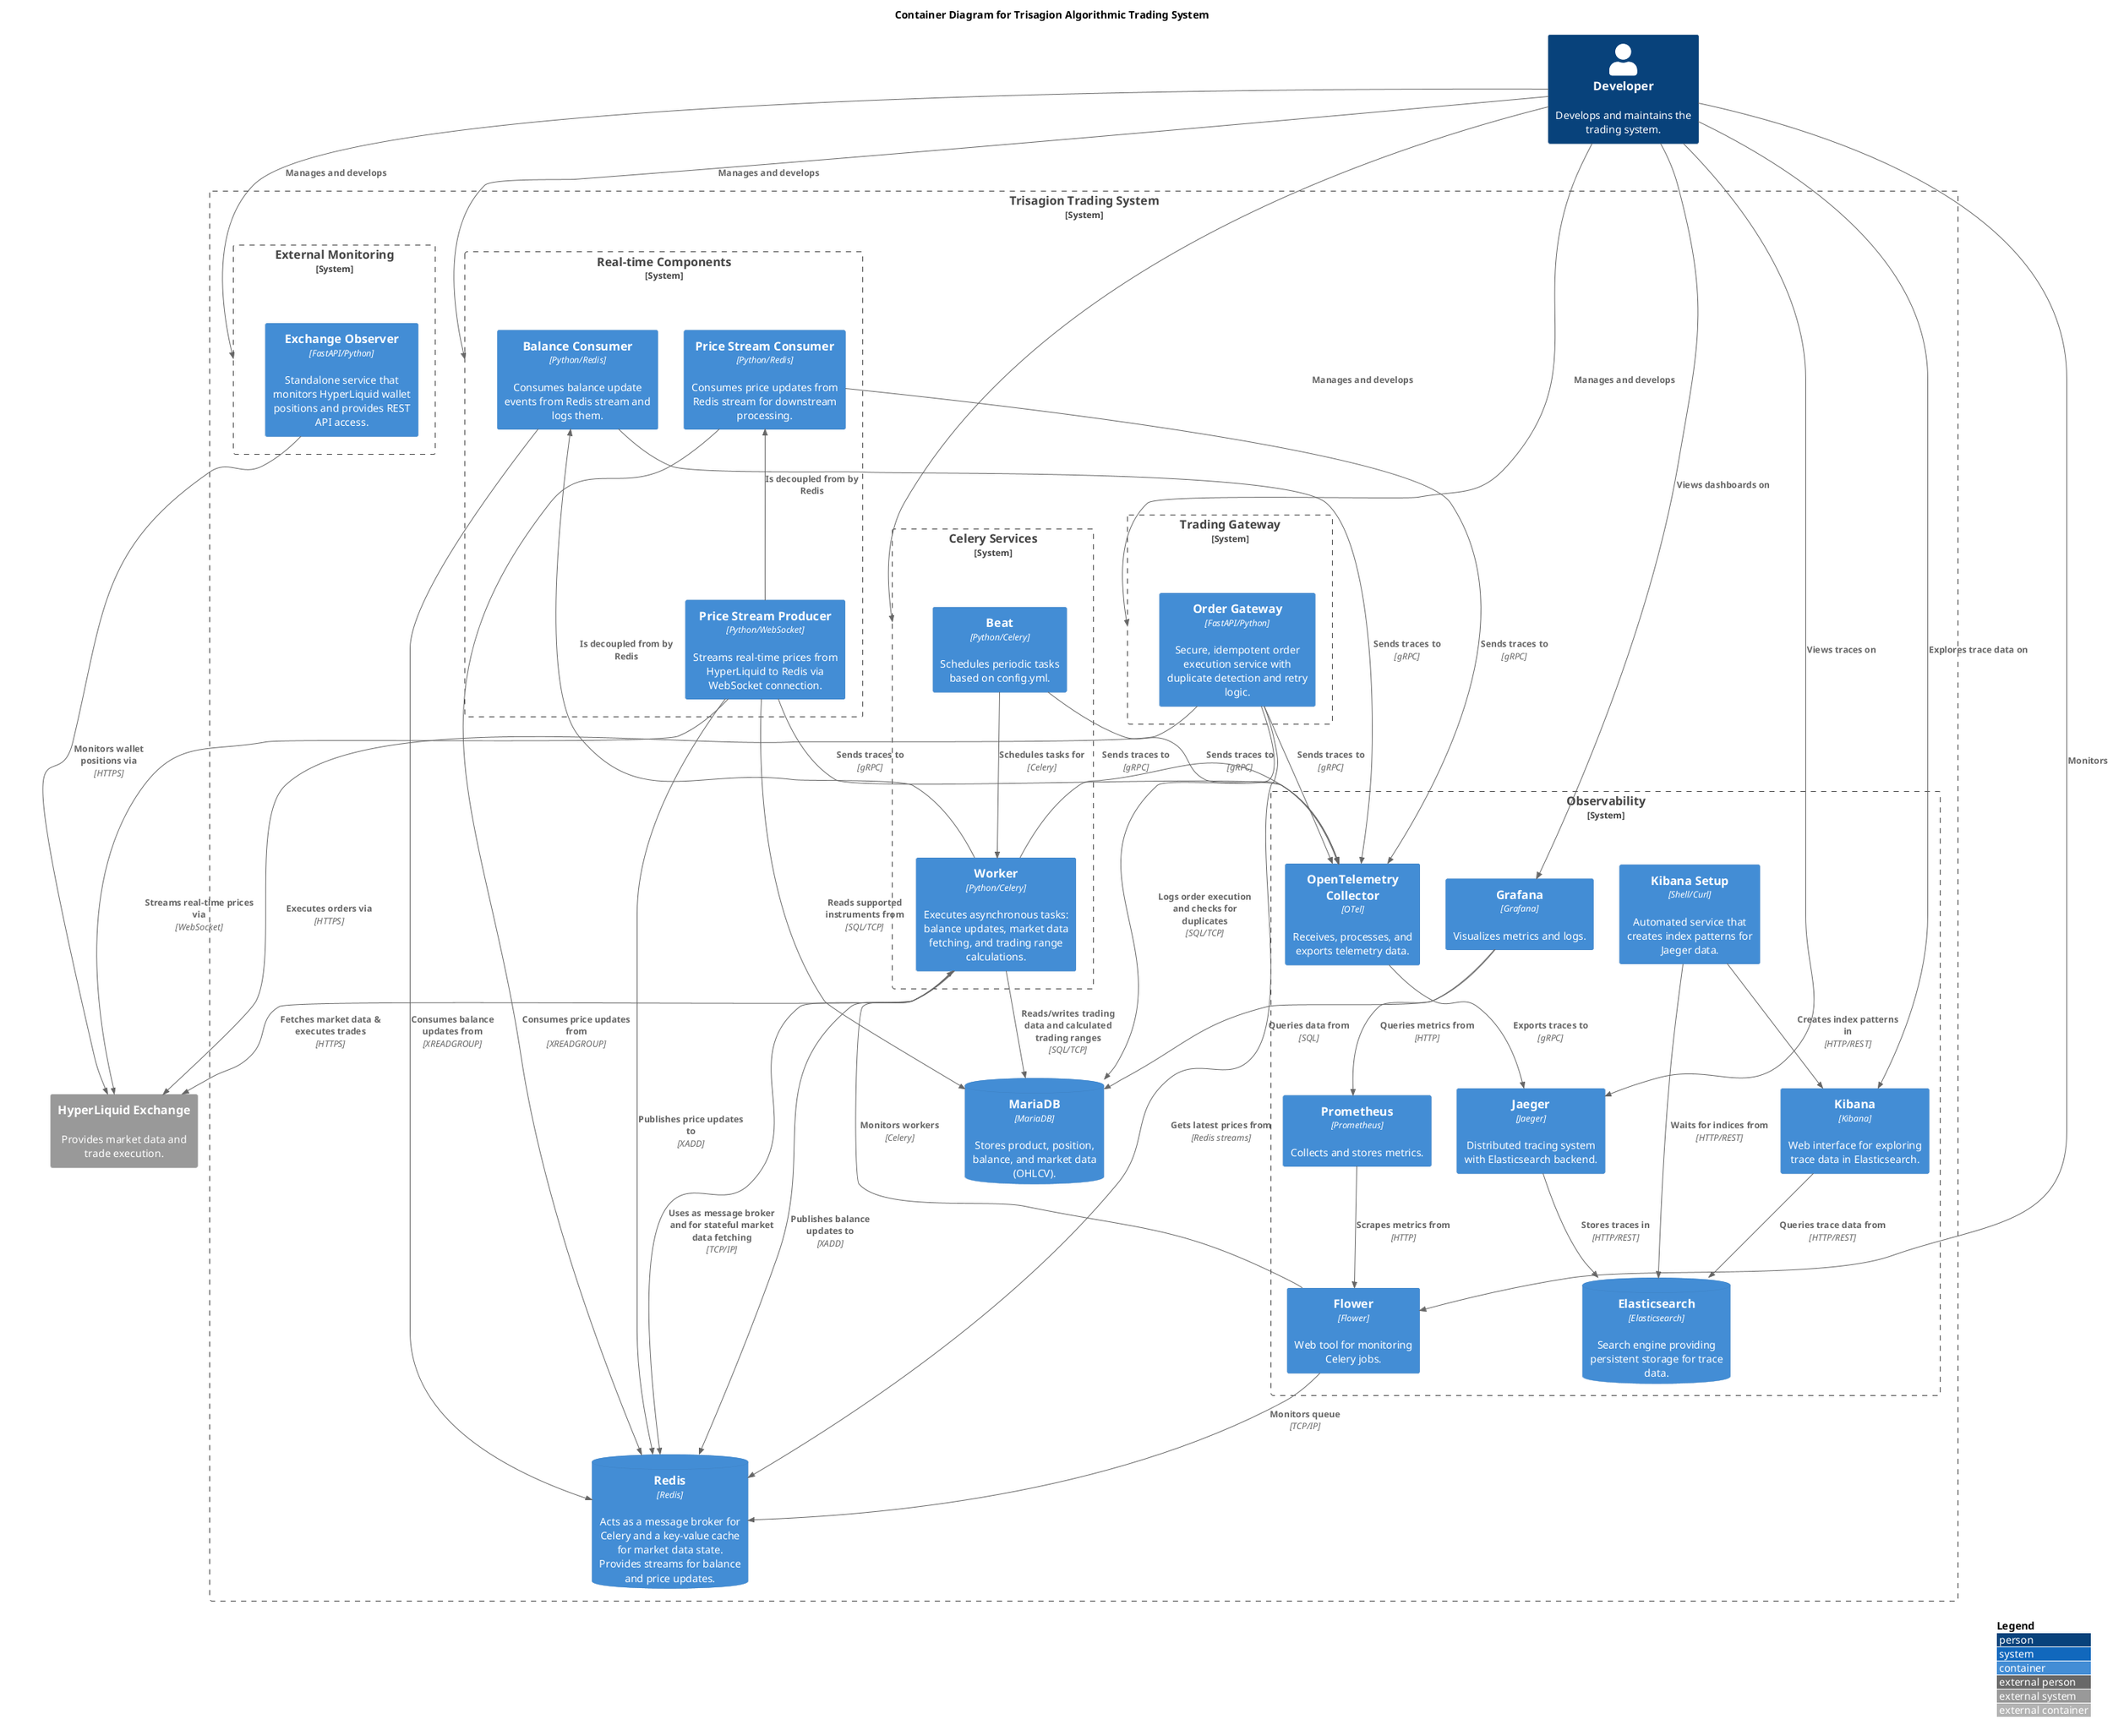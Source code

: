@startuml Trisagion System Containers
!include <C4/C4_Container.puml>

LAYOUT_WITH_LEGEND()
LAYOUT_TOP_DOWN()

title Container Diagram for Trisagion Algorithmic Trading System

Person(developer, "Developer", "Develops and maintains the trading system.")
System_Ext(hyperliquid, "HyperLiquid Exchange", "Provides market data and trade execution.")

System_Boundary(trisagion_system, "Trisagion Trading System") {

    System_Boundary(celery_services, "Celery Services") {
        Container(celery_worker, "Worker", "Python/Celery", "Executes asynchronous tasks: balance updates, market data fetching, and trading range calculations.")
        Container(celery_beat, "Beat", "Python/Celery", "Schedules periodic tasks based on config.yml.")
    }
    
    System_Boundary(streaming_components, "Real-time Components") {
        Container(balance_consumer, "Balance Consumer", "Python/Redis", "Consumes balance update events from Redis stream and logs them.")
        Container(price_producer, "Price Stream Producer", "Python/WebSocket", "Streams real-time prices from HyperLiquid to Redis via WebSocket connection.")
        Container(price_consumer, "Price Stream Consumer", "Python/Redis", "Consumes price updates from Redis stream for downstream processing.")
    }

    System_Boundary(trading_gateway, "Trading Gateway") {
        Container(order_gateway, "Order Gateway", "FastAPI/Python", "Secure, idempotent order execution service with duplicate detection and retry logic.")
    }

    System_Boundary(monitoring_services, "External Monitoring") {
        Container(exchange_observer, "Exchange Observer", "FastAPI/Python", "Standalone service that monitors HyperLiquid wallet positions and provides REST API access.")
    }

    ContainerDb(redis, "Redis", "Redis", "Acts as a message broker for Celery and a key-value cache for market data state. Provides streams for balance and price updates.")
    ContainerDb(mariadb, "MariaDB", "MariaDB", "Stores product, position, balance, and market data (OHLCV).")
    
    System_Boundary(observability, "Observability") {
        Container(flower, "Flower", "Flower", "Web tool for monitoring Celery jobs.")
        Container(prometheus, "Prometheus", "Prometheus", "Collects and stores metrics.")
        Container(grafana, "Grafana", "Grafana", "Visualizes metrics and logs.")
        ContainerDb(elasticsearch, "Elasticsearch", "Elasticsearch", "Search engine providing persistent storage for trace data.")
        Container(jaeger, "Jaeger", "Jaeger", "Distributed tracing system with Elasticsearch backend.")
        Container(kibana, "Kibana", "Kibana", "Web interface for exploring trace data in Elasticsearch.")
        Container(kibana_setup, "Kibana Setup", "Shell/Curl", "Automated service that creates index patterns for Jaeger data.")
        Container(otel_collector, "OpenTelemetry Collector", "OTel", "Receives, processes, and exports telemetry data.")
    }

    Rel(developer, celery_services, "Manages and develops")
    Rel(developer, streaming_components, "Manages and develops")
    Rel(developer, trading_gateway, "Manages and develops")
    Rel(developer, monitoring_services, "Manages and develops")
    Rel(developer, flower, "Monitors")
    Rel(developer, grafana, "Views dashboards on")
    Rel(developer, jaeger, "Views traces on")
    Rel(developer, kibana, "Explores trace data on")
    
    Rel(celery_beat, celery_worker, "Schedules tasks for", "Celery")
    
    Rel(celery_worker, redis, "Uses as message broker and for stateful market data fetching", "TCP/IP")
    Rel_D(celery_worker, redis, "Publishes balance updates to", "XADD")
    Rel(celery_worker, mariadb, "Reads/writes trading data and calculated trading ranges", "SQL/TCP")
    Rel(celery_worker, hyperliquid, "Fetches market data & executes trades", "HTTPS")
    
    Rel(price_producer, hyperliquid, "Streams real-time prices via", "WebSocket")
    Rel(price_producer, redis, "Publishes price updates to", "XADD")
    Rel(price_producer, mariadb, "Reads supported instruments from", "SQL/TCP")
    
    Rel(balance_consumer, redis, "Consumes balance updates from", "XREADGROUP")
    Rel(price_consumer, redis, "Consumes price updates from", "XREADGROUP")
    Rel_Back(balance_consumer, celery_worker, "Is decoupled from by Redis")
    Rel_Back(price_consumer, price_producer, "Is decoupled from by Redis")

    Rel(order_gateway, mariadb, "Logs order execution and checks for duplicates", "SQL/TCP")
    Rel(order_gateway, redis, "Gets latest prices from", "Redis streams")
    Rel(order_gateway, hyperliquid, "Executes orders via", "HTTPS")
    Rel(order_gateway, otel_collector, "Sends traces to", "gRPC")

    Rel(exchange_observer, hyperliquid, "Monitors wallet positions via", "HTTPS")

    Rel(flower, redis, "Monitors queue", "TCP/IP")
    Rel(flower, celery_worker, "Monitors workers", "Celery")

    Rel(prometheus, flower, "Scrapes metrics from", "HTTP")
    Rel(grafana, prometheus, "Queries metrics from", "HTTP")
    Rel(grafana, mariadb, "Queries data from", "SQL")

    Rel(celery_worker, otel_collector, "Sends traces to", "gRPC")
    Rel(celery_beat, otel_collector, "Sends traces to", "gRPC")
    Rel(balance_consumer, otel_collector, "Sends traces to", "gRPC")
    Rel(price_producer, otel_collector, "Sends traces to", "gRPC")
    Rel(price_consumer, otel_collector, "Sends traces to", "gRPC")
    Rel(otel_collector, jaeger, "Exports traces to", "gRPC")
    Rel(jaeger, elasticsearch, "Stores traces in", "HTTP/REST")
    Rel(kibana, elasticsearch, "Queries trace data from", "HTTP/REST")
    Rel(kibana_setup, kibana, "Creates index patterns in", "HTTP/REST")
    Rel(kibana_setup, elasticsearch, "Waits for indices from", "HTTP/REST")
}

@enduml
